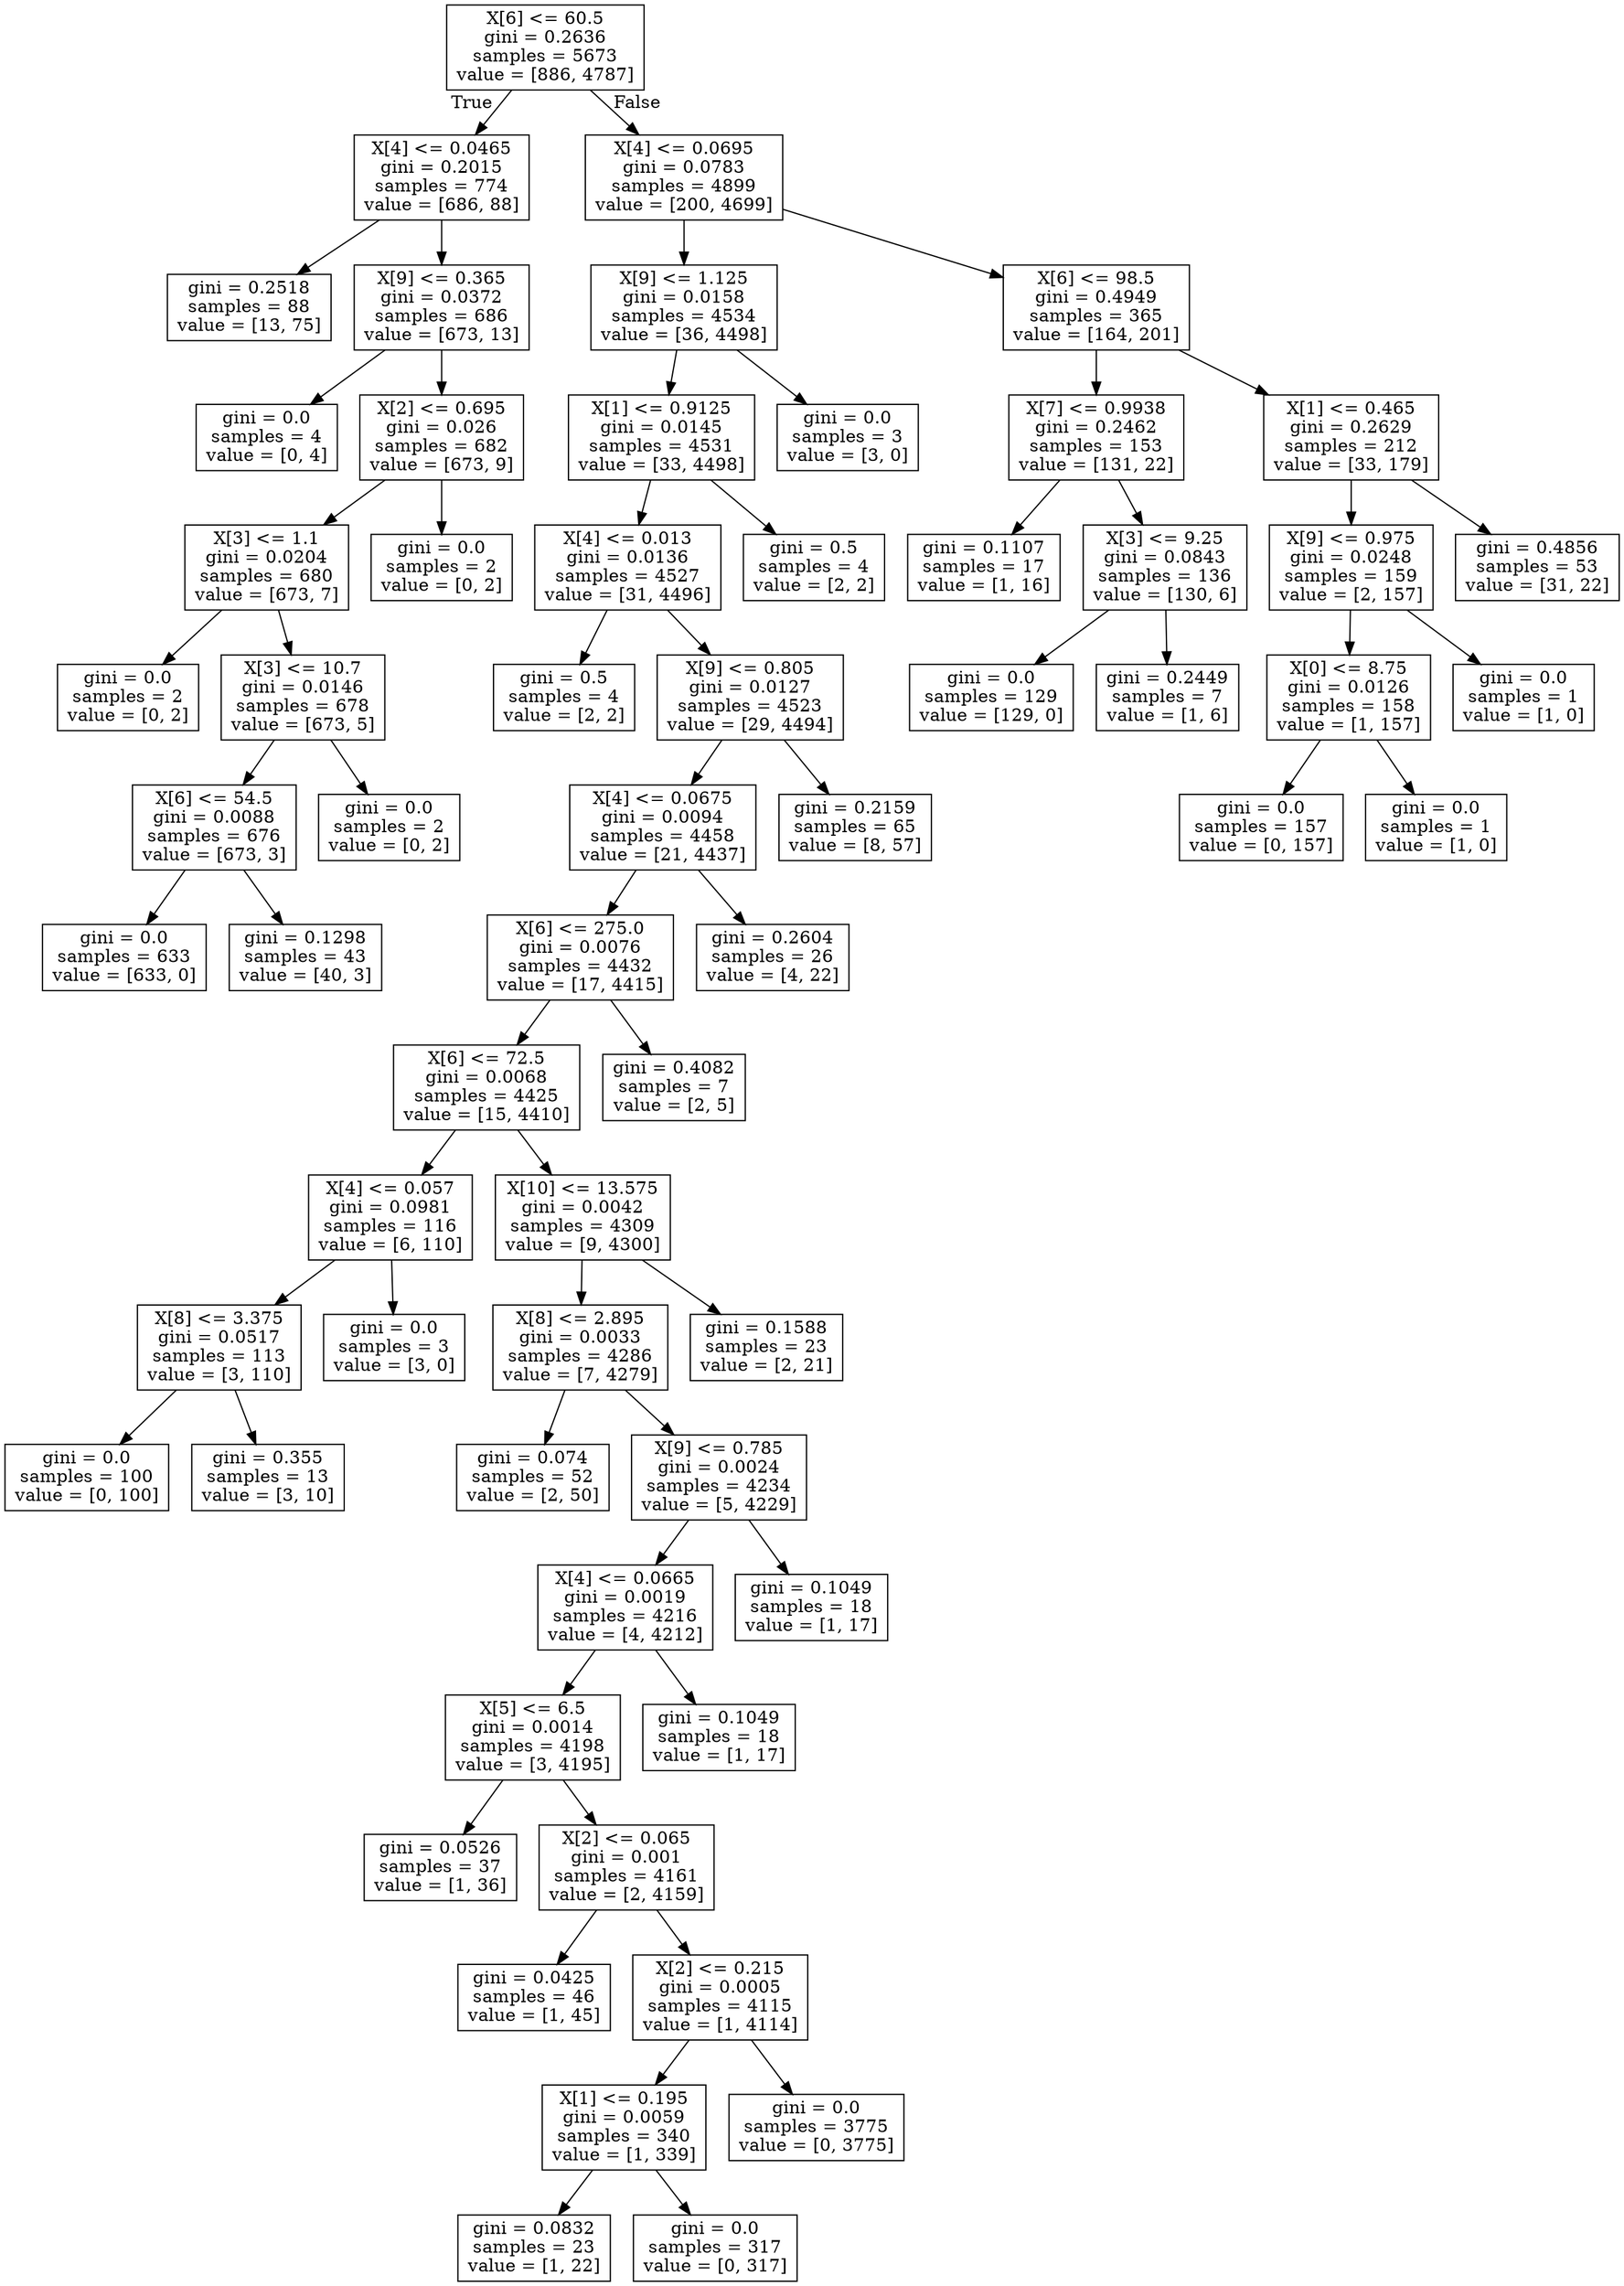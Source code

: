 digraph Tree {
node [shape=box] ;
0 [label="X[6] <= 60.5\ngini = 0.2636\nsamples = 5673\nvalue = [886, 4787]"] ;
1 [label="X[4] <= 0.0465\ngini = 0.2015\nsamples = 774\nvalue = [686, 88]"] ;
0 -> 1 [labeldistance=2.5, labelangle=45, headlabel="True"] ;
2 [label="gini = 0.2518\nsamples = 88\nvalue = [13, 75]"] ;
1 -> 2 ;
3 [label="X[9] <= 0.365\ngini = 0.0372\nsamples = 686\nvalue = [673, 13]"] ;
1 -> 3 ;
4 [label="gini = 0.0\nsamples = 4\nvalue = [0, 4]"] ;
3 -> 4 ;
5 [label="X[2] <= 0.695\ngini = 0.026\nsamples = 682\nvalue = [673, 9]"] ;
3 -> 5 ;
6 [label="X[3] <= 1.1\ngini = 0.0204\nsamples = 680\nvalue = [673, 7]"] ;
5 -> 6 ;
7 [label="gini = 0.0\nsamples = 2\nvalue = [0, 2]"] ;
6 -> 7 ;
8 [label="X[3] <= 10.7\ngini = 0.0146\nsamples = 678\nvalue = [673, 5]"] ;
6 -> 8 ;
9 [label="X[6] <= 54.5\ngini = 0.0088\nsamples = 676\nvalue = [673, 3]"] ;
8 -> 9 ;
10 [label="gini = 0.0\nsamples = 633\nvalue = [633, 0]"] ;
9 -> 10 ;
11 [label="gini = 0.1298\nsamples = 43\nvalue = [40, 3]"] ;
9 -> 11 ;
12 [label="gini = 0.0\nsamples = 2\nvalue = [0, 2]"] ;
8 -> 12 ;
13 [label="gini = 0.0\nsamples = 2\nvalue = [0, 2]"] ;
5 -> 13 ;
14 [label="X[4] <= 0.0695\ngini = 0.0783\nsamples = 4899\nvalue = [200, 4699]"] ;
0 -> 14 [labeldistance=2.5, labelangle=-45, headlabel="False"] ;
15 [label="X[9] <= 1.125\ngini = 0.0158\nsamples = 4534\nvalue = [36, 4498]"] ;
14 -> 15 ;
16 [label="X[1] <= 0.9125\ngini = 0.0145\nsamples = 4531\nvalue = [33, 4498]"] ;
15 -> 16 ;
17 [label="X[4] <= 0.013\ngini = 0.0136\nsamples = 4527\nvalue = [31, 4496]"] ;
16 -> 17 ;
18 [label="gini = 0.5\nsamples = 4\nvalue = [2, 2]"] ;
17 -> 18 ;
19 [label="X[9] <= 0.805\ngini = 0.0127\nsamples = 4523\nvalue = [29, 4494]"] ;
17 -> 19 ;
20 [label="X[4] <= 0.0675\ngini = 0.0094\nsamples = 4458\nvalue = [21, 4437]"] ;
19 -> 20 ;
21 [label="X[6] <= 275.0\ngini = 0.0076\nsamples = 4432\nvalue = [17, 4415]"] ;
20 -> 21 ;
22 [label="X[6] <= 72.5\ngini = 0.0068\nsamples = 4425\nvalue = [15, 4410]"] ;
21 -> 22 ;
23 [label="X[4] <= 0.057\ngini = 0.0981\nsamples = 116\nvalue = [6, 110]"] ;
22 -> 23 ;
24 [label="X[8] <= 3.375\ngini = 0.0517\nsamples = 113\nvalue = [3, 110]"] ;
23 -> 24 ;
25 [label="gini = 0.0\nsamples = 100\nvalue = [0, 100]"] ;
24 -> 25 ;
26 [label="gini = 0.355\nsamples = 13\nvalue = [3, 10]"] ;
24 -> 26 ;
27 [label="gini = 0.0\nsamples = 3\nvalue = [3, 0]"] ;
23 -> 27 ;
28 [label="X[10] <= 13.575\ngini = 0.0042\nsamples = 4309\nvalue = [9, 4300]"] ;
22 -> 28 ;
29 [label="X[8] <= 2.895\ngini = 0.0033\nsamples = 4286\nvalue = [7, 4279]"] ;
28 -> 29 ;
30 [label="gini = 0.074\nsamples = 52\nvalue = [2, 50]"] ;
29 -> 30 ;
31 [label="X[9] <= 0.785\ngini = 0.0024\nsamples = 4234\nvalue = [5, 4229]"] ;
29 -> 31 ;
32 [label="X[4] <= 0.0665\ngini = 0.0019\nsamples = 4216\nvalue = [4, 4212]"] ;
31 -> 32 ;
33 [label="X[5] <= 6.5\ngini = 0.0014\nsamples = 4198\nvalue = [3, 4195]"] ;
32 -> 33 ;
34 [label="gini = 0.0526\nsamples = 37\nvalue = [1, 36]"] ;
33 -> 34 ;
35 [label="X[2] <= 0.065\ngini = 0.001\nsamples = 4161\nvalue = [2, 4159]"] ;
33 -> 35 ;
36 [label="gini = 0.0425\nsamples = 46\nvalue = [1, 45]"] ;
35 -> 36 ;
37 [label="X[2] <= 0.215\ngini = 0.0005\nsamples = 4115\nvalue = [1, 4114]"] ;
35 -> 37 ;
38 [label="X[1] <= 0.195\ngini = 0.0059\nsamples = 340\nvalue = [1, 339]"] ;
37 -> 38 ;
39 [label="gini = 0.0832\nsamples = 23\nvalue = [1, 22]"] ;
38 -> 39 ;
40 [label="gini = 0.0\nsamples = 317\nvalue = [0, 317]"] ;
38 -> 40 ;
41 [label="gini = 0.0\nsamples = 3775\nvalue = [0, 3775]"] ;
37 -> 41 ;
42 [label="gini = 0.1049\nsamples = 18\nvalue = [1, 17]"] ;
32 -> 42 ;
43 [label="gini = 0.1049\nsamples = 18\nvalue = [1, 17]"] ;
31 -> 43 ;
44 [label="gini = 0.1588\nsamples = 23\nvalue = [2, 21]"] ;
28 -> 44 ;
45 [label="gini = 0.4082\nsamples = 7\nvalue = [2, 5]"] ;
21 -> 45 ;
46 [label="gini = 0.2604\nsamples = 26\nvalue = [4, 22]"] ;
20 -> 46 ;
47 [label="gini = 0.2159\nsamples = 65\nvalue = [8, 57]"] ;
19 -> 47 ;
48 [label="gini = 0.5\nsamples = 4\nvalue = [2, 2]"] ;
16 -> 48 ;
49 [label="gini = 0.0\nsamples = 3\nvalue = [3, 0]"] ;
15 -> 49 ;
50 [label="X[6] <= 98.5\ngini = 0.4949\nsamples = 365\nvalue = [164, 201]"] ;
14 -> 50 ;
51 [label="X[7] <= 0.9938\ngini = 0.2462\nsamples = 153\nvalue = [131, 22]"] ;
50 -> 51 ;
52 [label="gini = 0.1107\nsamples = 17\nvalue = [1, 16]"] ;
51 -> 52 ;
53 [label="X[3] <= 9.25\ngini = 0.0843\nsamples = 136\nvalue = [130, 6]"] ;
51 -> 53 ;
54 [label="gini = 0.0\nsamples = 129\nvalue = [129, 0]"] ;
53 -> 54 ;
55 [label="gini = 0.2449\nsamples = 7\nvalue = [1, 6]"] ;
53 -> 55 ;
56 [label="X[1] <= 0.465\ngini = 0.2629\nsamples = 212\nvalue = [33, 179]"] ;
50 -> 56 ;
57 [label="X[9] <= 0.975\ngini = 0.0248\nsamples = 159\nvalue = [2, 157]"] ;
56 -> 57 ;
58 [label="X[0] <= 8.75\ngini = 0.0126\nsamples = 158\nvalue = [1, 157]"] ;
57 -> 58 ;
59 [label="gini = 0.0\nsamples = 157\nvalue = [0, 157]"] ;
58 -> 59 ;
60 [label="gini = 0.0\nsamples = 1\nvalue = [1, 0]"] ;
58 -> 60 ;
61 [label="gini = 0.0\nsamples = 1\nvalue = [1, 0]"] ;
57 -> 61 ;
62 [label="gini = 0.4856\nsamples = 53\nvalue = [31, 22]"] ;
56 -> 62 ;
}